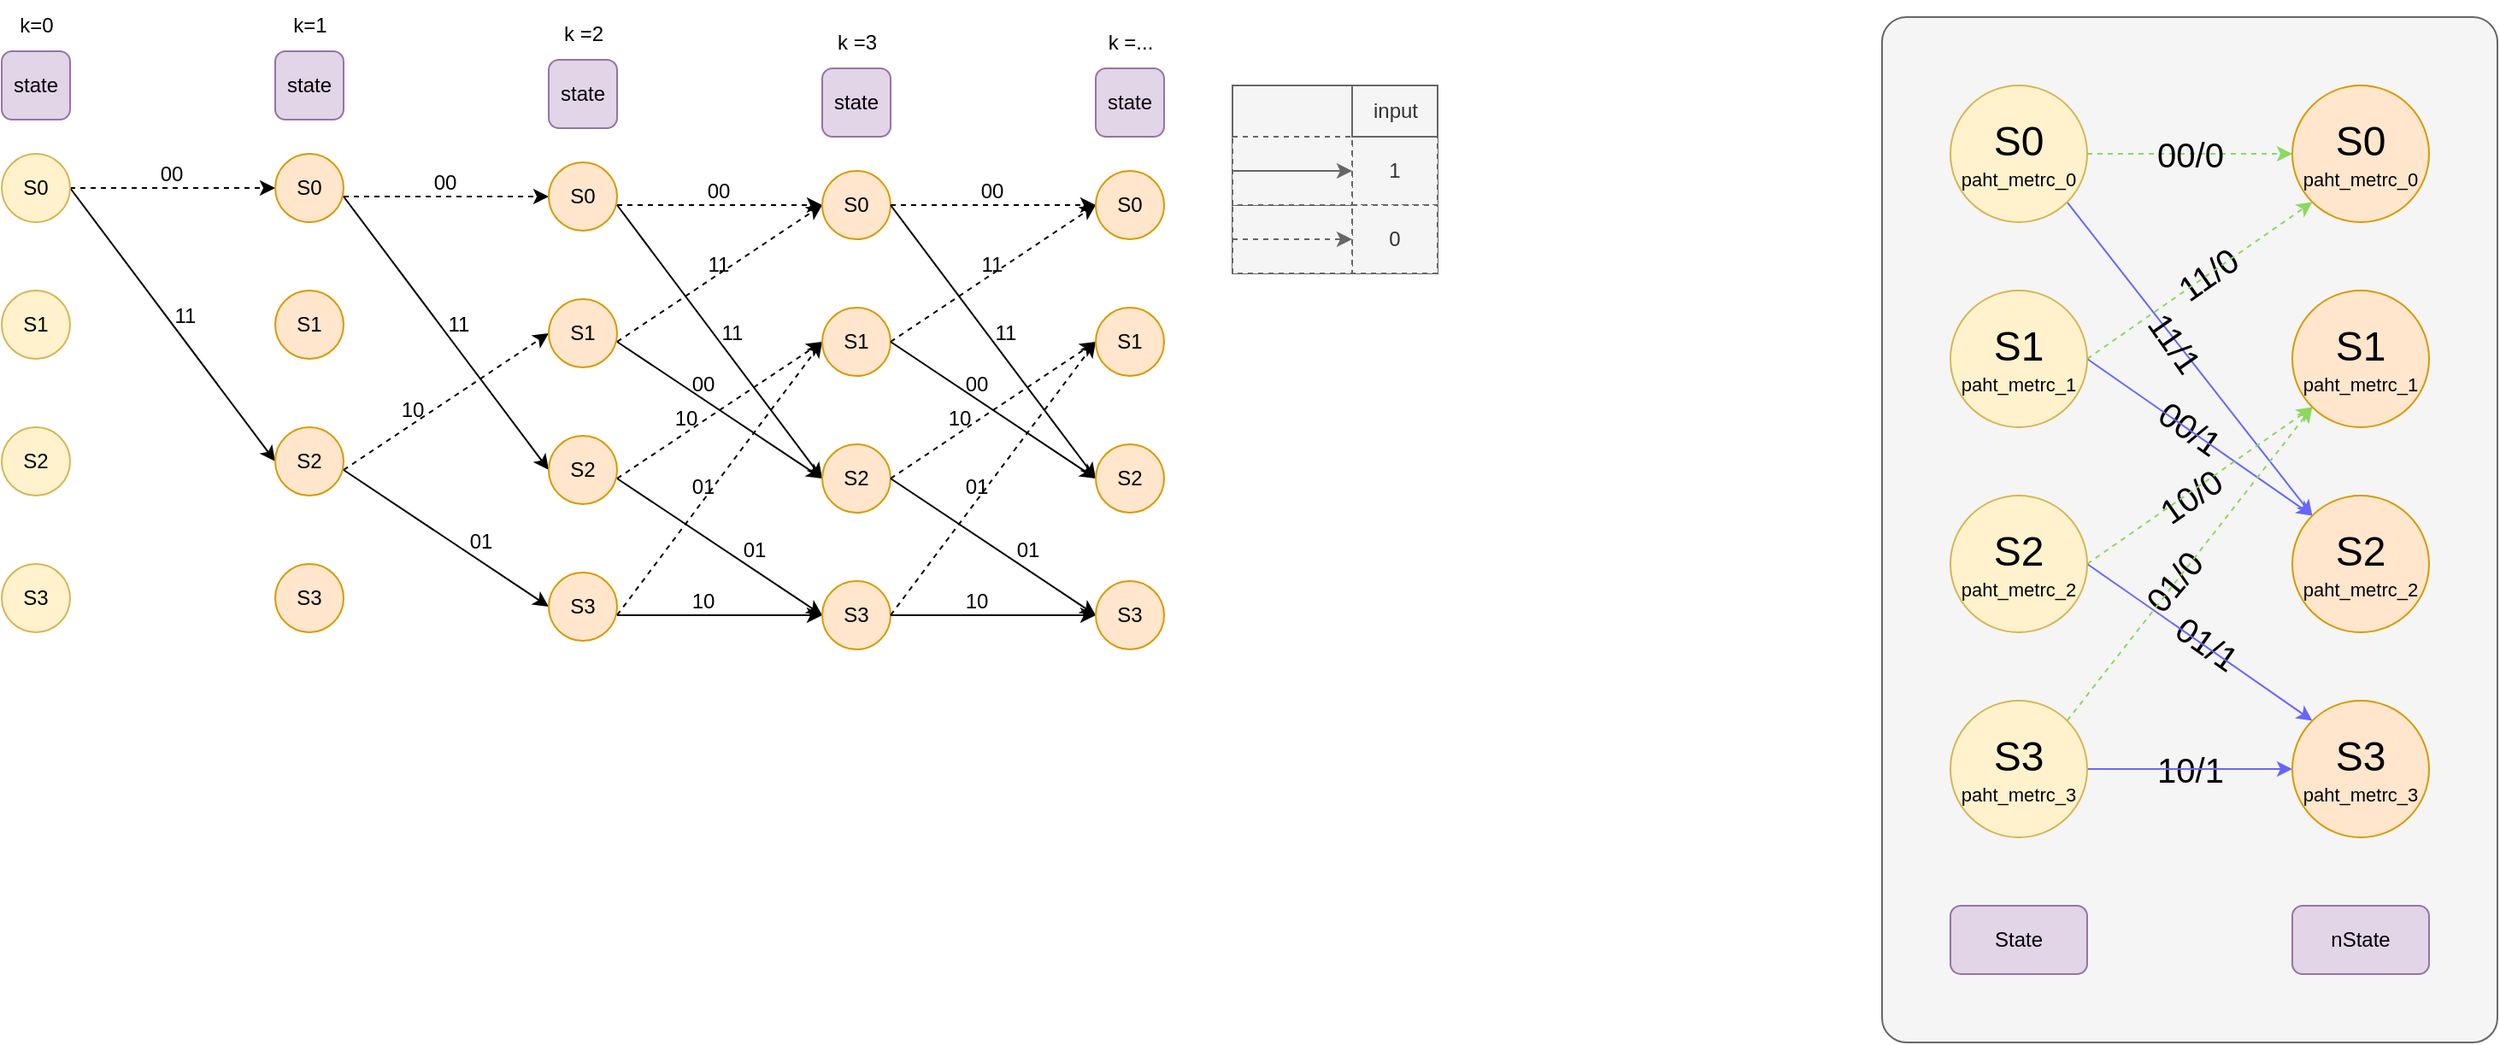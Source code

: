 <mxfile>
    <diagram id="xN4hCceXzbFuIokHv0Yk" name="Page-1">
        <mxGraphModel dx="1752" dy="1298" grid="1" gridSize="10" guides="1" tooltips="1" connect="1" arrows="1" fold="1" page="1" pageScale="1" pageWidth="850" pageHeight="1100" math="0" shadow="0">
            <root>
                <mxCell id="0"/>
                <mxCell id="1" parent="0"/>
                <mxCell id="14" style="edgeStyle=none;html=1;exitX=1;exitY=0.5;exitDx=0;exitDy=0;entryX=0;entryY=0.5;entryDx=0;entryDy=0;dashed=1;" parent="1" source="2" edge="1">
                    <mxGeometry relative="1" as="geometry">
                        <mxPoint x="280" y="260" as="targetPoint"/>
                    </mxGeometry>
                </mxCell>
                <mxCell id="22" style="edgeStyle=none;html=1;exitX=1;exitY=0.5;exitDx=0;exitDy=0;entryX=0;entryY=0.5;entryDx=0;entryDy=0;" parent="1" source="2" edge="1">
                    <mxGeometry relative="1" as="geometry">
                        <mxPoint x="280" y="420" as="targetPoint"/>
                    </mxGeometry>
                </mxCell>
                <mxCell id="2" value="S0" style="ellipse;whiteSpace=wrap;html=1;fillColor=#fff2cc;strokeColor=#d6b656;" parent="1" vertex="1">
                    <mxGeometry x="120" y="240" width="40" height="40" as="geometry"/>
                </mxCell>
                <mxCell id="3" value="S1" style="ellipse;whiteSpace=wrap;html=1;fillColor=#fff2cc;strokeColor=#d6b656;" parent="1" vertex="1">
                    <mxGeometry x="120" y="320" width="40" height="40" as="geometry"/>
                </mxCell>
                <mxCell id="4" value="S2" style="ellipse;whiteSpace=wrap;html=1;fillColor=#fff2cc;strokeColor=#d6b656;" parent="1" vertex="1">
                    <mxGeometry x="120" y="400" width="40" height="40" as="geometry"/>
                </mxCell>
                <mxCell id="5" value="S3" style="ellipse;whiteSpace=wrap;html=1;fillColor=#fff2cc;strokeColor=#d6b656;" parent="1" vertex="1">
                    <mxGeometry x="120" y="480" width="40" height="40" as="geometry"/>
                </mxCell>
                <mxCell id="6" value="state" style="rounded=1;whiteSpace=wrap;html=1;fillColor=#e1d5e7;strokeColor=#9673a6;" parent="1" vertex="1">
                    <mxGeometry x="120" y="180" width="40" height="40" as="geometry"/>
                </mxCell>
                <mxCell id="11" value="state" style="rounded=1;whiteSpace=wrap;html=1;fillColor=#e1d5e7;strokeColor=#9673a6;" parent="1" vertex="1">
                    <mxGeometry x="280" y="180" width="40" height="40" as="geometry"/>
                </mxCell>
                <mxCell id="12" value="k=0" style="text;html=1;align=center;verticalAlign=middle;resizable=0;points=[];autosize=1;strokeColor=none;fillColor=none;" parent="1" vertex="1">
                    <mxGeometry x="120" y="150" width="40" height="30" as="geometry"/>
                </mxCell>
                <mxCell id="13" value="k=1" style="text;html=1;align=center;verticalAlign=middle;resizable=0;points=[];autosize=1;strokeColor=none;fillColor=none;" parent="1" vertex="1">
                    <mxGeometry x="280" y="150" width="40" height="30" as="geometry"/>
                </mxCell>
                <mxCell id="36" value="" style="group;fillColor=#f5f5f5;fontColor=#333333;strokeColor=#666666;" parent="1" vertex="1" connectable="0">
                    <mxGeometry x="840" y="200" width="120" height="110" as="geometry"/>
                </mxCell>
                <mxCell id="27" value="" style="whiteSpace=wrap;html=1;dashed=1;fillColor=#f5f5f5;fontColor=#333333;strokeColor=#666666;" parent="36" vertex="1">
                    <mxGeometry y="30" width="120" height="80" as="geometry"/>
                </mxCell>
                <mxCell id="28" value="1" style="whiteSpace=wrap;html=1;dashed=1;fillColor=#f5f5f5;fontColor=#333333;strokeColor=#666666;" parent="36" vertex="1">
                    <mxGeometry x="70" y="30" width="50" height="40" as="geometry"/>
                </mxCell>
                <mxCell id="30" value="0" style="whiteSpace=wrap;html=1;dashed=1;fillColor=#f5f5f5;fontColor=#333333;strokeColor=#666666;" parent="36" vertex="1">
                    <mxGeometry x="70" y="70" width="50" height="40" as="geometry"/>
                </mxCell>
                <mxCell id="31" value="" style="whiteSpace=wrap;html=1;dashed=1;fillColor=#f5f5f5;fontColor=#333333;strokeColor=#666666;" parent="36" vertex="1">
                    <mxGeometry y="70" width="70" height="40" as="geometry"/>
                </mxCell>
                <mxCell id="32" value="" style="whiteSpace=wrap;html=1;dashed=1;fillColor=#f5f5f5;fontColor=#333333;strokeColor=#666666;" parent="36" vertex="1">
                    <mxGeometry y="30" width="70" height="40" as="geometry"/>
                </mxCell>
                <mxCell id="33" style="edgeStyle=none;html=1;exitX=0;exitY=0.5;exitDx=0;exitDy=0;entryX=1;entryY=0.5;entryDx=0;entryDy=0;fillColor=#f5f5f5;strokeColor=#666666;" parent="36" source="32" target="32" edge="1">
                    <mxGeometry relative="1" as="geometry"/>
                </mxCell>
                <mxCell id="34" style="edgeStyle=none;html=1;exitX=0;exitY=0.5;exitDx=0;exitDy=0;entryX=1;entryY=0.5;entryDx=0;entryDy=0;dashed=1;fillColor=#f5f5f5;strokeColor=#666666;" parent="36" source="31" target="31" edge="1">
                    <mxGeometry relative="1" as="geometry"/>
                </mxCell>
                <mxCell id="35" value="input" style="text;html=1;align=center;verticalAlign=middle;resizable=0;points=[];autosize=1;strokeColor=#666666;fillColor=#f5f5f5;fontColor=#333333;" parent="36" vertex="1">
                    <mxGeometry x="70" width="50" height="30" as="geometry"/>
                </mxCell>
                <mxCell id="45" value="S0" style="ellipse;whiteSpace=wrap;html=1;fillColor=#ffe6cc;strokeColor=#d79b00;" parent="1" vertex="1">
                    <mxGeometry x="280" y="240" width="40" height="40" as="geometry"/>
                </mxCell>
                <mxCell id="46" value="S1" style="ellipse;whiteSpace=wrap;html=1;fillColor=#ffe6cc;strokeColor=#d79b00;" parent="1" vertex="1">
                    <mxGeometry x="280" y="320" width="40" height="40" as="geometry"/>
                </mxCell>
                <mxCell id="47" value="S2" style="ellipse;whiteSpace=wrap;html=1;fillColor=#ffe6cc;strokeColor=#d79b00;" parent="1" vertex="1">
                    <mxGeometry x="280" y="400" width="40" height="40" as="geometry"/>
                </mxCell>
                <mxCell id="48" value="S3" style="ellipse;whiteSpace=wrap;html=1;fillColor=#ffe6cc;strokeColor=#d79b00;" parent="1" vertex="1">
                    <mxGeometry x="280" y="480" width="40" height="40" as="geometry"/>
                </mxCell>
                <mxCell id="50" value="00" style="text;html=1;align=center;verticalAlign=middle;resizable=0;points=[];autosize=1;strokeColor=none;fillColor=none;" parent="1" vertex="1">
                    <mxGeometry x="199" y="237" width="40" height="30" as="geometry"/>
                </mxCell>
                <mxCell id="51" value="11" style="text;html=1;align=center;verticalAlign=middle;resizable=0;points=[];autosize=1;strokeColor=none;fillColor=none;" parent="1" vertex="1">
                    <mxGeometry x="207" y="320" width="40" height="30" as="geometry"/>
                </mxCell>
                <mxCell id="89" style="edgeStyle=none;html=1;exitX=1;exitY=0.5;exitDx=0;exitDy=0;entryX=0;entryY=0.5;entryDx=0;entryDy=0;dashed=1;" parent="1" edge="1">
                    <mxGeometry relative="1" as="geometry">
                        <mxPoint x="440" y="265" as="targetPoint"/>
                        <mxPoint x="320" y="265" as="sourcePoint"/>
                    </mxGeometry>
                </mxCell>
                <mxCell id="90" style="edgeStyle=none;html=1;exitX=1;exitY=0.5;exitDx=0;exitDy=0;entryX=0;entryY=0.5;entryDx=0;entryDy=0;" parent="1" edge="1">
                    <mxGeometry relative="1" as="geometry">
                        <mxPoint x="440" y="425" as="targetPoint"/>
                        <mxPoint x="320" y="265" as="sourcePoint"/>
                    </mxGeometry>
                </mxCell>
                <mxCell id="93" style="edgeStyle=none;html=1;exitX=1;exitY=0.5;exitDx=0;exitDy=0;entryX=0;entryY=0.5;entryDx=0;entryDy=0;dashed=1;" parent="1" edge="1">
                    <mxGeometry relative="1" as="geometry">
                        <mxPoint x="440" y="345" as="targetPoint"/>
                        <mxPoint x="320" y="425" as="sourcePoint"/>
                    </mxGeometry>
                </mxCell>
                <mxCell id="94" style="edgeStyle=none;html=1;exitX=1;exitY=0.5;exitDx=0;exitDy=0;entryX=0;entryY=0.5;entryDx=0;entryDy=0;" parent="1" edge="1">
                    <mxGeometry relative="1" as="geometry">
                        <mxPoint x="440" y="505" as="targetPoint"/>
                        <mxPoint x="320" y="425" as="sourcePoint"/>
                    </mxGeometry>
                </mxCell>
                <mxCell id="97" value="state" style="rounded=1;whiteSpace=wrap;html=1;fillColor=#e1d5e7;strokeColor=#9673a6;" parent="1" vertex="1">
                    <mxGeometry x="440" y="185" width="40" height="40" as="geometry"/>
                </mxCell>
                <mxCell id="98" value="k =2" style="text;html=1;align=center;verticalAlign=middle;resizable=0;points=[];autosize=1;strokeColor=none;fillColor=none;" parent="1" vertex="1">
                    <mxGeometry x="435" y="155" width="50" height="30" as="geometry"/>
                </mxCell>
                <mxCell id="99" value="S0" style="ellipse;whiteSpace=wrap;html=1;fillColor=#ffe6cc;strokeColor=#d79b00;" parent="1" vertex="1">
                    <mxGeometry x="440" y="245" width="40" height="40" as="geometry"/>
                </mxCell>
                <mxCell id="100" value="S1" style="ellipse;whiteSpace=wrap;html=1;fillColor=#ffe6cc;strokeColor=#d79b00;" parent="1" vertex="1">
                    <mxGeometry x="440" y="325" width="40" height="40" as="geometry"/>
                </mxCell>
                <mxCell id="101" value="S2" style="ellipse;whiteSpace=wrap;html=1;fillColor=#ffe6cc;strokeColor=#d79b00;" parent="1" vertex="1">
                    <mxGeometry x="440" y="405" width="40" height="40" as="geometry"/>
                </mxCell>
                <mxCell id="102" value="S3" style="ellipse;whiteSpace=wrap;html=1;fillColor=#ffe6cc;strokeColor=#d79b00;" parent="1" vertex="1">
                    <mxGeometry x="440" y="485" width="40" height="40" as="geometry"/>
                </mxCell>
                <mxCell id="103" value="00" style="text;html=1;align=center;verticalAlign=middle;resizable=0;points=[];autosize=1;strokeColor=none;fillColor=none;" parent="1" vertex="1">
                    <mxGeometry x="359" y="242" width="40" height="30" as="geometry"/>
                </mxCell>
                <mxCell id="104" value="11" style="text;html=1;align=center;verticalAlign=middle;resizable=0;points=[];autosize=1;strokeColor=none;fillColor=none;" parent="1" vertex="1">
                    <mxGeometry x="367" y="325" width="40" height="30" as="geometry"/>
                </mxCell>
                <mxCell id="107" value="10" style="text;html=1;align=center;verticalAlign=middle;resizable=0;points=[];autosize=1;strokeColor=none;fillColor=none;" parent="1" vertex="1">
                    <mxGeometry x="340" y="375" width="40" height="30" as="geometry"/>
                </mxCell>
                <mxCell id="108" value="01" style="text;html=1;align=center;verticalAlign=middle;resizable=0;points=[];autosize=1;strokeColor=none;fillColor=none;" parent="1" vertex="1">
                    <mxGeometry x="380" y="452" width="40" height="30" as="geometry"/>
                </mxCell>
                <mxCell id="111" style="edgeStyle=none;html=1;exitX=1;exitY=0.5;exitDx=0;exitDy=0;entryX=0;entryY=0.5;entryDx=0;entryDy=0;dashed=1;" parent="1" edge="1">
                    <mxGeometry relative="1" as="geometry">
                        <mxPoint x="600" y="270" as="targetPoint"/>
                        <mxPoint x="480" y="270" as="sourcePoint"/>
                    </mxGeometry>
                </mxCell>
                <mxCell id="112" style="edgeStyle=none;html=1;exitX=1;exitY=0.5;exitDx=0;exitDy=0;entryX=0;entryY=0.5;entryDx=0;entryDy=0;" parent="1" edge="1">
                    <mxGeometry relative="1" as="geometry">
                        <mxPoint x="600" y="430" as="targetPoint"/>
                        <mxPoint x="480" y="270" as="sourcePoint"/>
                    </mxGeometry>
                </mxCell>
                <mxCell id="113" style="edgeStyle=none;html=1;exitX=1;exitY=0.5;exitDx=0;exitDy=0;entryX=0;entryY=0.5;entryDx=0;entryDy=0;dashed=1;" parent="1" edge="1">
                    <mxGeometry relative="1" as="geometry">
                        <mxPoint x="600" y="270" as="targetPoint"/>
                        <mxPoint x="480" y="350" as="sourcePoint"/>
                    </mxGeometry>
                </mxCell>
                <mxCell id="114" style="edgeStyle=none;html=1;exitX=1;exitY=0.5;exitDx=0;exitDy=0;entryX=0;entryY=0.5;entryDx=0;entryDy=0;" parent="1" edge="1">
                    <mxGeometry relative="1" as="geometry">
                        <mxPoint x="600" y="430" as="targetPoint"/>
                        <mxPoint x="480" y="350" as="sourcePoint"/>
                    </mxGeometry>
                </mxCell>
                <mxCell id="115" style="edgeStyle=none;html=1;exitX=1;exitY=0.5;exitDx=0;exitDy=0;entryX=0;entryY=0.5;entryDx=0;entryDy=0;dashed=1;" parent="1" edge="1">
                    <mxGeometry relative="1" as="geometry">
                        <mxPoint x="600" y="350" as="targetPoint"/>
                        <mxPoint x="480" y="430" as="sourcePoint"/>
                    </mxGeometry>
                </mxCell>
                <mxCell id="116" style="edgeStyle=none;html=1;exitX=1;exitY=0.5;exitDx=0;exitDy=0;entryX=0;entryY=0.5;entryDx=0;entryDy=0;" parent="1" edge="1">
                    <mxGeometry relative="1" as="geometry">
                        <mxPoint x="600" y="510" as="targetPoint"/>
                        <mxPoint x="480" y="430" as="sourcePoint"/>
                    </mxGeometry>
                </mxCell>
                <mxCell id="117" style="edgeStyle=none;html=1;exitX=1;exitY=0.5;exitDx=0;exitDy=0;entryX=0;entryY=0.5;entryDx=0;entryDy=0;dashed=1;" parent="1" edge="1">
                    <mxGeometry relative="1" as="geometry">
                        <mxPoint x="600" y="350" as="targetPoint"/>
                        <mxPoint x="480" y="510" as="sourcePoint"/>
                    </mxGeometry>
                </mxCell>
                <mxCell id="118" style="edgeStyle=none;html=1;exitX=1;exitY=0.5;exitDx=0;exitDy=0;entryX=0;entryY=0.5;entryDx=0;entryDy=0;" parent="1" edge="1">
                    <mxGeometry relative="1" as="geometry">
                        <mxPoint x="600" y="510" as="targetPoint"/>
                        <mxPoint x="480" y="510" as="sourcePoint"/>
                    </mxGeometry>
                </mxCell>
                <mxCell id="119" value="state" style="rounded=1;whiteSpace=wrap;html=1;fillColor=#e1d5e7;strokeColor=#9673a6;" parent="1" vertex="1">
                    <mxGeometry x="600" y="190" width="40" height="40" as="geometry"/>
                </mxCell>
                <mxCell id="120" value="k =3" style="text;html=1;align=center;verticalAlign=middle;resizable=0;points=[];autosize=1;strokeColor=none;fillColor=none;" parent="1" vertex="1">
                    <mxGeometry x="595" y="160" width="50" height="30" as="geometry"/>
                </mxCell>
                <mxCell id="121" value="S0" style="ellipse;whiteSpace=wrap;html=1;fillColor=#ffe6cc;strokeColor=#d79b00;" parent="1" vertex="1">
                    <mxGeometry x="600" y="250" width="40" height="40" as="geometry"/>
                </mxCell>
                <mxCell id="122" value="S1" style="ellipse;whiteSpace=wrap;html=1;fillColor=#ffe6cc;strokeColor=#d79b00;" parent="1" vertex="1">
                    <mxGeometry x="600" y="330" width="40" height="40" as="geometry"/>
                </mxCell>
                <mxCell id="123" value="S2" style="ellipse;whiteSpace=wrap;html=1;fillColor=#ffe6cc;strokeColor=#d79b00;" parent="1" vertex="1">
                    <mxGeometry x="600" y="410" width="40" height="40" as="geometry"/>
                </mxCell>
                <mxCell id="124" value="S3" style="ellipse;whiteSpace=wrap;html=1;fillColor=#ffe6cc;strokeColor=#d79b00;" parent="1" vertex="1">
                    <mxGeometry x="600" y="490" width="40" height="40" as="geometry"/>
                </mxCell>
                <mxCell id="125" value="00" style="text;html=1;align=center;verticalAlign=middle;resizable=0;points=[];autosize=1;strokeColor=none;fillColor=none;" parent="1" vertex="1">
                    <mxGeometry x="519" y="247" width="40" height="30" as="geometry"/>
                </mxCell>
                <mxCell id="126" value="11" style="text;html=1;align=center;verticalAlign=middle;resizable=0;points=[];autosize=1;strokeColor=none;fillColor=none;" parent="1" vertex="1">
                    <mxGeometry x="527" y="330" width="40" height="30" as="geometry"/>
                </mxCell>
                <mxCell id="127" value="11" style="text;html=1;align=center;verticalAlign=middle;resizable=0;points=[];autosize=1;strokeColor=none;fillColor=none;" parent="1" vertex="1">
                    <mxGeometry x="519" y="290" width="40" height="30" as="geometry"/>
                </mxCell>
                <mxCell id="128" value="00" style="text;html=1;align=center;verticalAlign=middle;resizable=0;points=[];autosize=1;strokeColor=none;fillColor=none;" parent="1" vertex="1">
                    <mxGeometry x="510" y="360" width="40" height="30" as="geometry"/>
                </mxCell>
                <mxCell id="129" value="10" style="text;html=1;align=center;verticalAlign=middle;resizable=0;points=[];autosize=1;strokeColor=none;fillColor=none;" parent="1" vertex="1">
                    <mxGeometry x="500" y="380" width="40" height="30" as="geometry"/>
                </mxCell>
                <mxCell id="130" value="01" style="text;html=1;align=center;verticalAlign=middle;resizable=0;points=[];autosize=1;strokeColor=none;fillColor=none;" parent="1" vertex="1">
                    <mxGeometry x="540" y="457" width="40" height="30" as="geometry"/>
                </mxCell>
                <mxCell id="131" value="01" style="text;html=1;align=center;verticalAlign=middle;resizable=0;points=[];autosize=1;strokeColor=none;fillColor=none;" parent="1" vertex="1">
                    <mxGeometry x="510" y="420" width="40" height="30" as="geometry"/>
                </mxCell>
                <mxCell id="132" value="10" style="text;html=1;align=center;verticalAlign=middle;resizable=0;points=[];autosize=1;strokeColor=none;fillColor=none;" parent="1" vertex="1">
                    <mxGeometry x="510" y="487" width="40" height="30" as="geometry"/>
                </mxCell>
                <mxCell id="133" style="edgeStyle=none;html=1;exitX=1;exitY=0.5;exitDx=0;exitDy=0;entryX=0;entryY=0.5;entryDx=0;entryDy=0;dashed=1;" parent="1" edge="1">
                    <mxGeometry relative="1" as="geometry">
                        <mxPoint x="760" y="270" as="targetPoint"/>
                        <mxPoint x="640" y="270" as="sourcePoint"/>
                    </mxGeometry>
                </mxCell>
                <mxCell id="134" style="edgeStyle=none;html=1;exitX=1;exitY=0.5;exitDx=0;exitDy=0;entryX=0;entryY=0.5;entryDx=0;entryDy=0;" parent="1" edge="1">
                    <mxGeometry relative="1" as="geometry">
                        <mxPoint x="760" y="430" as="targetPoint"/>
                        <mxPoint x="640" y="270" as="sourcePoint"/>
                    </mxGeometry>
                </mxCell>
                <mxCell id="135" style="edgeStyle=none;html=1;exitX=1;exitY=0.5;exitDx=0;exitDy=0;entryX=0;entryY=0.5;entryDx=0;entryDy=0;dashed=1;" parent="1" edge="1">
                    <mxGeometry relative="1" as="geometry">
                        <mxPoint x="760" y="270" as="targetPoint"/>
                        <mxPoint x="640" y="350" as="sourcePoint"/>
                    </mxGeometry>
                </mxCell>
                <mxCell id="136" style="edgeStyle=none;html=1;exitX=1;exitY=0.5;exitDx=0;exitDy=0;entryX=0;entryY=0.5;entryDx=0;entryDy=0;" parent="1" edge="1">
                    <mxGeometry relative="1" as="geometry">
                        <mxPoint x="760" y="430" as="targetPoint"/>
                        <mxPoint x="640" y="350" as="sourcePoint"/>
                    </mxGeometry>
                </mxCell>
                <mxCell id="137" style="edgeStyle=none;html=1;exitX=1;exitY=0.5;exitDx=0;exitDy=0;entryX=0;entryY=0.5;entryDx=0;entryDy=0;dashed=1;" parent="1" edge="1">
                    <mxGeometry relative="1" as="geometry">
                        <mxPoint x="760" y="350" as="targetPoint"/>
                        <mxPoint x="640" y="430" as="sourcePoint"/>
                    </mxGeometry>
                </mxCell>
                <mxCell id="138" style="edgeStyle=none;html=1;exitX=1;exitY=0.5;exitDx=0;exitDy=0;entryX=0;entryY=0.5;entryDx=0;entryDy=0;" parent="1" edge="1">
                    <mxGeometry relative="1" as="geometry">
                        <mxPoint x="760" y="510" as="targetPoint"/>
                        <mxPoint x="640" y="430" as="sourcePoint"/>
                    </mxGeometry>
                </mxCell>
                <mxCell id="139" style="edgeStyle=none;html=1;exitX=1;exitY=0.5;exitDx=0;exitDy=0;entryX=0;entryY=0.5;entryDx=0;entryDy=0;dashed=1;" parent="1" edge="1">
                    <mxGeometry relative="1" as="geometry">
                        <mxPoint x="760" y="350" as="targetPoint"/>
                        <mxPoint x="640" y="510" as="sourcePoint"/>
                    </mxGeometry>
                </mxCell>
                <mxCell id="140" style="edgeStyle=none;html=1;exitX=1;exitY=0.5;exitDx=0;exitDy=0;entryX=0;entryY=0.5;entryDx=0;entryDy=0;" parent="1" edge="1">
                    <mxGeometry relative="1" as="geometry">
                        <mxPoint x="760" y="510" as="targetPoint"/>
                        <mxPoint x="640" y="510" as="sourcePoint"/>
                    </mxGeometry>
                </mxCell>
                <mxCell id="141" value="state" style="rounded=1;whiteSpace=wrap;html=1;fillColor=#e1d5e7;strokeColor=#9673a6;" parent="1" vertex="1">
                    <mxGeometry x="760" y="190" width="40" height="40" as="geometry"/>
                </mxCell>
                <mxCell id="142" value="k =..." style="text;html=1;align=center;verticalAlign=middle;resizable=0;points=[];autosize=1;strokeColor=none;fillColor=none;" parent="1" vertex="1">
                    <mxGeometry x="755" y="160" width="50" height="30" as="geometry"/>
                </mxCell>
                <mxCell id="143" value="S0" style="ellipse;whiteSpace=wrap;html=1;fillColor=#ffe6cc;strokeColor=#d79b00;" parent="1" vertex="1">
                    <mxGeometry x="760" y="250" width="40" height="40" as="geometry"/>
                </mxCell>
                <mxCell id="144" value="S1" style="ellipse;whiteSpace=wrap;html=1;fillColor=#ffe6cc;strokeColor=#d79b00;" parent="1" vertex="1">
                    <mxGeometry x="760" y="330" width="40" height="40" as="geometry"/>
                </mxCell>
                <mxCell id="145" value="S2" style="ellipse;whiteSpace=wrap;html=1;fillColor=#ffe6cc;strokeColor=#d79b00;" parent="1" vertex="1">
                    <mxGeometry x="760" y="410" width="40" height="40" as="geometry"/>
                </mxCell>
                <mxCell id="146" value="S3" style="ellipse;whiteSpace=wrap;html=1;fillColor=#ffe6cc;strokeColor=#d79b00;" parent="1" vertex="1">
                    <mxGeometry x="760" y="490" width="40" height="40" as="geometry"/>
                </mxCell>
                <mxCell id="147" value="00" style="text;html=1;align=center;verticalAlign=middle;resizable=0;points=[];autosize=1;strokeColor=none;fillColor=none;" parent="1" vertex="1">
                    <mxGeometry x="679" y="247" width="40" height="30" as="geometry"/>
                </mxCell>
                <mxCell id="148" value="11" style="text;html=1;align=center;verticalAlign=middle;resizable=0;points=[];autosize=1;strokeColor=none;fillColor=none;" parent="1" vertex="1">
                    <mxGeometry x="687" y="330" width="40" height="30" as="geometry"/>
                </mxCell>
                <mxCell id="149" value="11" style="text;html=1;align=center;verticalAlign=middle;resizable=0;points=[];autosize=1;strokeColor=none;fillColor=none;" parent="1" vertex="1">
                    <mxGeometry x="679" y="290" width="40" height="30" as="geometry"/>
                </mxCell>
                <mxCell id="150" value="00" style="text;html=1;align=center;verticalAlign=middle;resizable=0;points=[];autosize=1;strokeColor=none;fillColor=none;" parent="1" vertex="1">
                    <mxGeometry x="670" y="360" width="40" height="30" as="geometry"/>
                </mxCell>
                <mxCell id="151" value="10" style="text;html=1;align=center;verticalAlign=middle;resizable=0;points=[];autosize=1;strokeColor=none;fillColor=none;" parent="1" vertex="1">
                    <mxGeometry x="660" y="380" width="40" height="30" as="geometry"/>
                </mxCell>
                <mxCell id="152" value="01" style="text;html=1;align=center;verticalAlign=middle;resizable=0;points=[];autosize=1;strokeColor=none;fillColor=none;" parent="1" vertex="1">
                    <mxGeometry x="700" y="457" width="40" height="30" as="geometry"/>
                </mxCell>
                <mxCell id="153" value="01" style="text;html=1;align=center;verticalAlign=middle;resizable=0;points=[];autosize=1;strokeColor=none;fillColor=none;" parent="1" vertex="1">
                    <mxGeometry x="670" y="420" width="40" height="30" as="geometry"/>
                </mxCell>
                <mxCell id="154" value="10" style="text;html=1;align=center;verticalAlign=middle;resizable=0;points=[];autosize=1;strokeColor=none;fillColor=none;" parent="1" vertex="1">
                    <mxGeometry x="670" y="487" width="40" height="30" as="geometry"/>
                </mxCell>
                <mxCell id="155" value="" style="rounded=1;whiteSpace=wrap;html=1;fillColor=#f5f5f5;fontColor=#333333;strokeColor=#666666;arcSize=4;" vertex="1" parent="1">
                    <mxGeometry x="1220" y="160" width="360" height="600" as="geometry"/>
                </mxCell>
                <mxCell id="156" value="State" style="rounded=1;whiteSpace=wrap;html=1;fillColor=#e1d5e7;strokeColor=#9673a6;" vertex="1" parent="1">
                    <mxGeometry x="1260" y="680" width="80" height="40" as="geometry"/>
                </mxCell>
                <mxCell id="157" value="nState" style="rounded=1;whiteSpace=wrap;html=1;fillColor=#e1d5e7;strokeColor=#9673a6;" vertex="1" parent="1">
                    <mxGeometry x="1460" y="680" width="80" height="40" as="geometry"/>
                </mxCell>
                <mxCell id="158" style="edgeStyle=none;html=1;exitX=1;exitY=0.5;exitDx=0;exitDy=0;entryX=0;entryY=0.5;entryDx=0;entryDy=0;dashed=1;fillColor=#d5e8d4;strokeColor=light-dark(#8bd85f, #446e2c);" edge="1" parent="1" source="168" target="178">
                    <mxGeometry relative="1" as="geometry"/>
                </mxCell>
                <mxCell id="159" value="&lt;font style=&quot;font-size: 20px;&quot;&gt;00/0&lt;/font&gt;" style="edgeLabel;html=1;align=center;verticalAlign=middle;resizable=0;points=[];labelBackgroundColor=none;" vertex="1" connectable="0" parent="158">
                    <mxGeometry x="-0.136" relative="1" as="geometry">
                        <mxPoint x="8" as="offset"/>
                    </mxGeometry>
                </mxCell>
                <mxCell id="160" value="&lt;font style=&quot;font-size: 20px;&quot;&gt;11/0&lt;/font&gt;" style="edgeLabel;html=1;align=center;verticalAlign=middle;resizable=0;points=[];labelBackgroundColor=none;rotation=-35;" vertex="1" connectable="0" parent="158">
                    <mxGeometry x="-0.136" relative="1" as="geometry">
                        <mxPoint x="18" y="70" as="offset"/>
                    </mxGeometry>
                </mxCell>
                <mxCell id="161" value="&lt;font style=&quot;font-size: 20px;&quot;&gt;00/1&lt;/font&gt;" style="edgeLabel;html=1;align=center;verticalAlign=middle;resizable=0;points=[];labelBackgroundColor=none;rotation=35;" vertex="1" connectable="0" parent="158">
                    <mxGeometry x="-0.136" relative="1" as="geometry">
                        <mxPoint x="8" y="160" as="offset"/>
                    </mxGeometry>
                </mxCell>
                <mxCell id="162" value="&lt;font style=&quot;font-size: 20px;&quot;&gt;10/0&lt;/font&gt;" style="edgeLabel;html=1;align=center;verticalAlign=middle;resizable=0;points=[];labelBackgroundColor=none;rotation=-35;" vertex="1" connectable="0" parent="158">
                    <mxGeometry x="-0.136" relative="1" as="geometry">
                        <mxPoint x="8" y="200" as="offset"/>
                    </mxGeometry>
                </mxCell>
                <mxCell id="163" value="&lt;font style=&quot;font-size: 20px;&quot;&gt;01/1&lt;/font&gt;" style="edgeLabel;html=1;align=center;verticalAlign=middle;resizable=0;points=[];labelBackgroundColor=none;rotation=35;" vertex="1" connectable="0" parent="158">
                    <mxGeometry x="-0.136" relative="1" as="geometry">
                        <mxPoint x="18" y="286" as="offset"/>
                    </mxGeometry>
                </mxCell>
                <mxCell id="164" value="&lt;font style=&quot;font-size: 20px;&quot;&gt;01/0&lt;/font&gt;" style="edgeLabel;html=1;align=center;verticalAlign=middle;resizable=0;points=[];labelBackgroundColor=none;rotation=-50;" vertex="1" connectable="0" parent="158">
                    <mxGeometry x="-0.136" relative="1" as="geometry">
                        <mxPoint x="-2" y="250" as="offset"/>
                    </mxGeometry>
                </mxCell>
                <mxCell id="165" value="&lt;font style=&quot;font-size: 20px;&quot;&gt;10/1&lt;/font&gt;" style="edgeLabel;html=1;align=center;verticalAlign=middle;resizable=0;points=[];labelBackgroundColor=none;" vertex="1" connectable="0" parent="158">
                    <mxGeometry x="-0.136" relative="1" as="geometry">
                        <mxPoint x="8" y="360" as="offset"/>
                    </mxGeometry>
                </mxCell>
                <mxCell id="166" style="edgeStyle=none;html=1;exitX=1;exitY=1;exitDx=0;exitDy=0;entryX=0;entryY=0;entryDx=0;entryDy=0;fillColor=#dae8fc;strokeColor=#6666FF;" edge="1" parent="1" source="168" target="180">
                    <mxGeometry relative="1" as="geometry"/>
                </mxCell>
                <mxCell id="167" value="&lt;font style=&quot;font-size: 20px;&quot;&gt;11/1&lt;/font&gt;" style="edgeLabel;html=1;align=center;verticalAlign=middle;resizable=0;points=[];labelBackgroundColor=none;rotation=55;" vertex="1" connectable="0" parent="166">
                    <mxGeometry x="-0.114" relative="1" as="geometry">
                        <mxPoint as="offset"/>
                    </mxGeometry>
                </mxCell>
                <mxCell id="168" value="&lt;font style=&quot;font-size: 24px;&quot;&gt;S0&lt;/font&gt;&lt;div&gt;&lt;font style=&quot;font-size: 11px;&quot;&gt;paht_metrc_0&lt;/font&gt;&lt;/div&gt;" style="ellipse;whiteSpace=wrap;html=1;aspect=fixed;fillColor=#fff2cc;strokeColor=#d6b656;" vertex="1" parent="1">
                    <mxGeometry x="1260" y="200" width="80" height="80" as="geometry"/>
                </mxCell>
                <mxCell id="169" style="edgeStyle=none;html=1;exitX=1;exitY=0.5;exitDx=0;exitDy=0;entryX=0;entryY=1;entryDx=0;entryDy=0;dashed=1;fillColor=#d5e8d4;strokeColor=light-dark(#8bd85f, #446e2c);" edge="1" parent="1" source="171" target="178">
                    <mxGeometry relative="1" as="geometry"/>
                </mxCell>
                <mxCell id="170" style="edgeStyle=none;html=1;exitX=1;exitY=0.5;exitDx=0;exitDy=0;entryX=0;entryY=0;entryDx=0;entryDy=0;fillColor=#dae8fc;strokeColor=#6666FF;" edge="1" parent="1" source="171" target="180">
                    <mxGeometry relative="1" as="geometry"/>
                </mxCell>
                <mxCell id="171" value="&lt;font style=&quot;font-size: 24px;&quot;&gt;S1&lt;/font&gt;&lt;div&gt;&lt;font style=&quot;font-size: 11px;&quot;&gt;paht_metrc_1&lt;/font&gt;&lt;/div&gt;" style="ellipse;whiteSpace=wrap;html=1;aspect=fixed;fillColor=#fff2cc;strokeColor=#d6b656;" vertex="1" parent="1">
                    <mxGeometry x="1260" y="320" width="80" height="80" as="geometry"/>
                </mxCell>
                <mxCell id="172" style="edgeStyle=none;html=1;exitX=1;exitY=0.5;exitDx=0;exitDy=0;entryX=0;entryY=1;entryDx=0;entryDy=0;dashed=1;fillColor=#d5e8d4;strokeColor=light-dark(#8bd85f, #446e2c);" edge="1" parent="1" source="174" target="179">
                    <mxGeometry relative="1" as="geometry"/>
                </mxCell>
                <mxCell id="173" style="edgeStyle=none;html=1;exitX=1;exitY=0.5;exitDx=0;exitDy=0;entryX=0;entryY=0;entryDx=0;entryDy=0;fillColor=#dae8fc;strokeColor=#6666FF;" edge="1" parent="1" source="174" target="181">
                    <mxGeometry relative="1" as="geometry"/>
                </mxCell>
                <mxCell id="174" value="&lt;font style=&quot;font-size: 24px;&quot;&gt;S2&lt;/font&gt;&lt;div&gt;&lt;font style=&quot;font-size: 11px;&quot;&gt;paht_metrc_2&lt;/font&gt;&lt;/div&gt;" style="ellipse;whiteSpace=wrap;html=1;aspect=fixed;fillColor=#fff2cc;strokeColor=#d6b656;" vertex="1" parent="1">
                    <mxGeometry x="1260" y="440" width="80" height="80" as="geometry"/>
                </mxCell>
                <mxCell id="175" style="edgeStyle=none;html=1;exitX=1;exitY=0;exitDx=0;exitDy=0;entryX=0;entryY=1;entryDx=0;entryDy=0;dashed=1;fillColor=#d5e8d4;strokeColor=light-dark(#8bd85f, #446e2c);" edge="1" parent="1" source="177" target="179">
                    <mxGeometry relative="1" as="geometry"/>
                </mxCell>
                <mxCell id="176" style="edgeStyle=none;html=1;exitX=1;exitY=0.5;exitDx=0;exitDy=0;entryX=0;entryY=0.5;entryDx=0;entryDy=0;fillColor=#dae8fc;strokeColor=#6666FF;" edge="1" parent="1" source="177" target="181">
                    <mxGeometry relative="1" as="geometry"/>
                </mxCell>
                <mxCell id="177" value="&lt;font style=&quot;font-size: 24px;&quot;&gt;S3&lt;/font&gt;&lt;div&gt;&lt;font style=&quot;font-size: 11px;&quot;&gt;paht_metrc_3&lt;/font&gt;&lt;/div&gt;" style="ellipse;whiteSpace=wrap;html=1;aspect=fixed;fillColor=#fff2cc;strokeColor=#d6b656;" vertex="1" parent="1">
                    <mxGeometry x="1260" y="560" width="80" height="80" as="geometry"/>
                </mxCell>
                <mxCell id="178" value="&lt;font style=&quot;font-size: 24px;&quot;&gt;S0&lt;/font&gt;&lt;div&gt;&lt;font style=&quot;font-size: 11px;&quot;&gt;paht_metrc_0&lt;/font&gt;&lt;/div&gt;" style="ellipse;whiteSpace=wrap;html=1;aspect=fixed;fillColor=#ffe6cc;strokeColor=#d79b00;" vertex="1" parent="1">
                    <mxGeometry x="1460" y="200" width="80" height="80" as="geometry"/>
                </mxCell>
                <mxCell id="179" value="&lt;font style=&quot;font-size: 24px;&quot;&gt;S1&lt;/font&gt;&lt;div&gt;&lt;font style=&quot;font-size: 11px;&quot;&gt;paht_metrc_1&lt;/font&gt;&lt;/div&gt;" style="ellipse;whiteSpace=wrap;html=1;aspect=fixed;fillColor=#ffe6cc;strokeColor=#d79b00;" vertex="1" parent="1">
                    <mxGeometry x="1460" y="320" width="80" height="80" as="geometry"/>
                </mxCell>
                <mxCell id="180" value="&lt;font style=&quot;font-size: 24px;&quot;&gt;S2&lt;/font&gt;&lt;div&gt;&lt;font style=&quot;font-size: 11px;&quot;&gt;paht_metrc_2&lt;/font&gt;&lt;/div&gt;" style="ellipse;whiteSpace=wrap;html=1;aspect=fixed;fillColor=#ffe6cc;strokeColor=#d79b00;" vertex="1" parent="1">
                    <mxGeometry x="1460" y="440" width="80" height="80" as="geometry"/>
                </mxCell>
                <mxCell id="181" value="&lt;font style=&quot;font-size: 24px;&quot;&gt;S3&lt;/font&gt;&lt;div&gt;&lt;font style=&quot;font-size: 11px;&quot;&gt;paht_metrc_3&lt;/font&gt;&lt;/div&gt;" style="ellipse;whiteSpace=wrap;html=1;aspect=fixed;fillColor=#ffe6cc;strokeColor=#d79b00;" vertex="1" parent="1">
                    <mxGeometry x="1460" y="560" width="80" height="80" as="geometry"/>
                </mxCell>
            </root>
        </mxGraphModel>
    </diagram>
</mxfile>